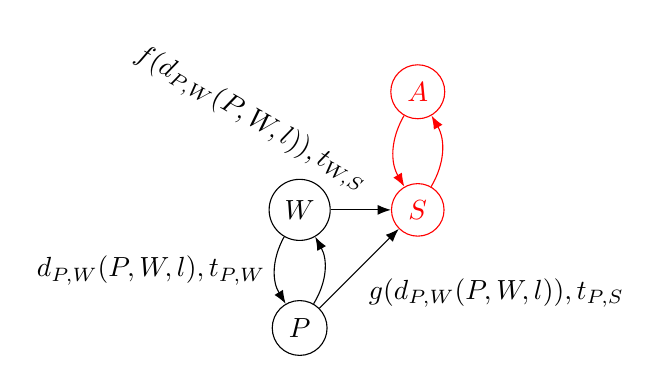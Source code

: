 \begin{tikzpicture}[%
  -Latex,
  player/.style={circle,draw},
  adv/.style={circle,draw,color=red},
  node distance=1.5cm
  ]
  \node[player] (W) {$W$};
  \node[player] (P) [below of=W] {$P$};
  \node[adv] (S) [right of=W] {$S$};
  \node[adv] (A) [above of=S] {$A$};

  \path
  (P) edge [bend right] node {} (W)
  (W) edge [bend right] node [left] {$d_{P,W}(P, W, l), t_{P,W}$} (P)
  (W) edge node [anchor=south east,rotate=-30] {$f(d_{P,W}(P, W, l)), t_{W,S}$} 
  (S)
  (P) edge node [anchor=north west] {$g(d_{P,W}(P, W, l)), t_{P,S}$} (S) ;

  \path
  %(P) edge [bend right] node {} (A)
  %(A) edge node {} (P)
  (S) edge [bend right,color=red] node {} (A)
  (A) edge [bend right,color=red] node {} (S) ;
\end{tikzpicture}
